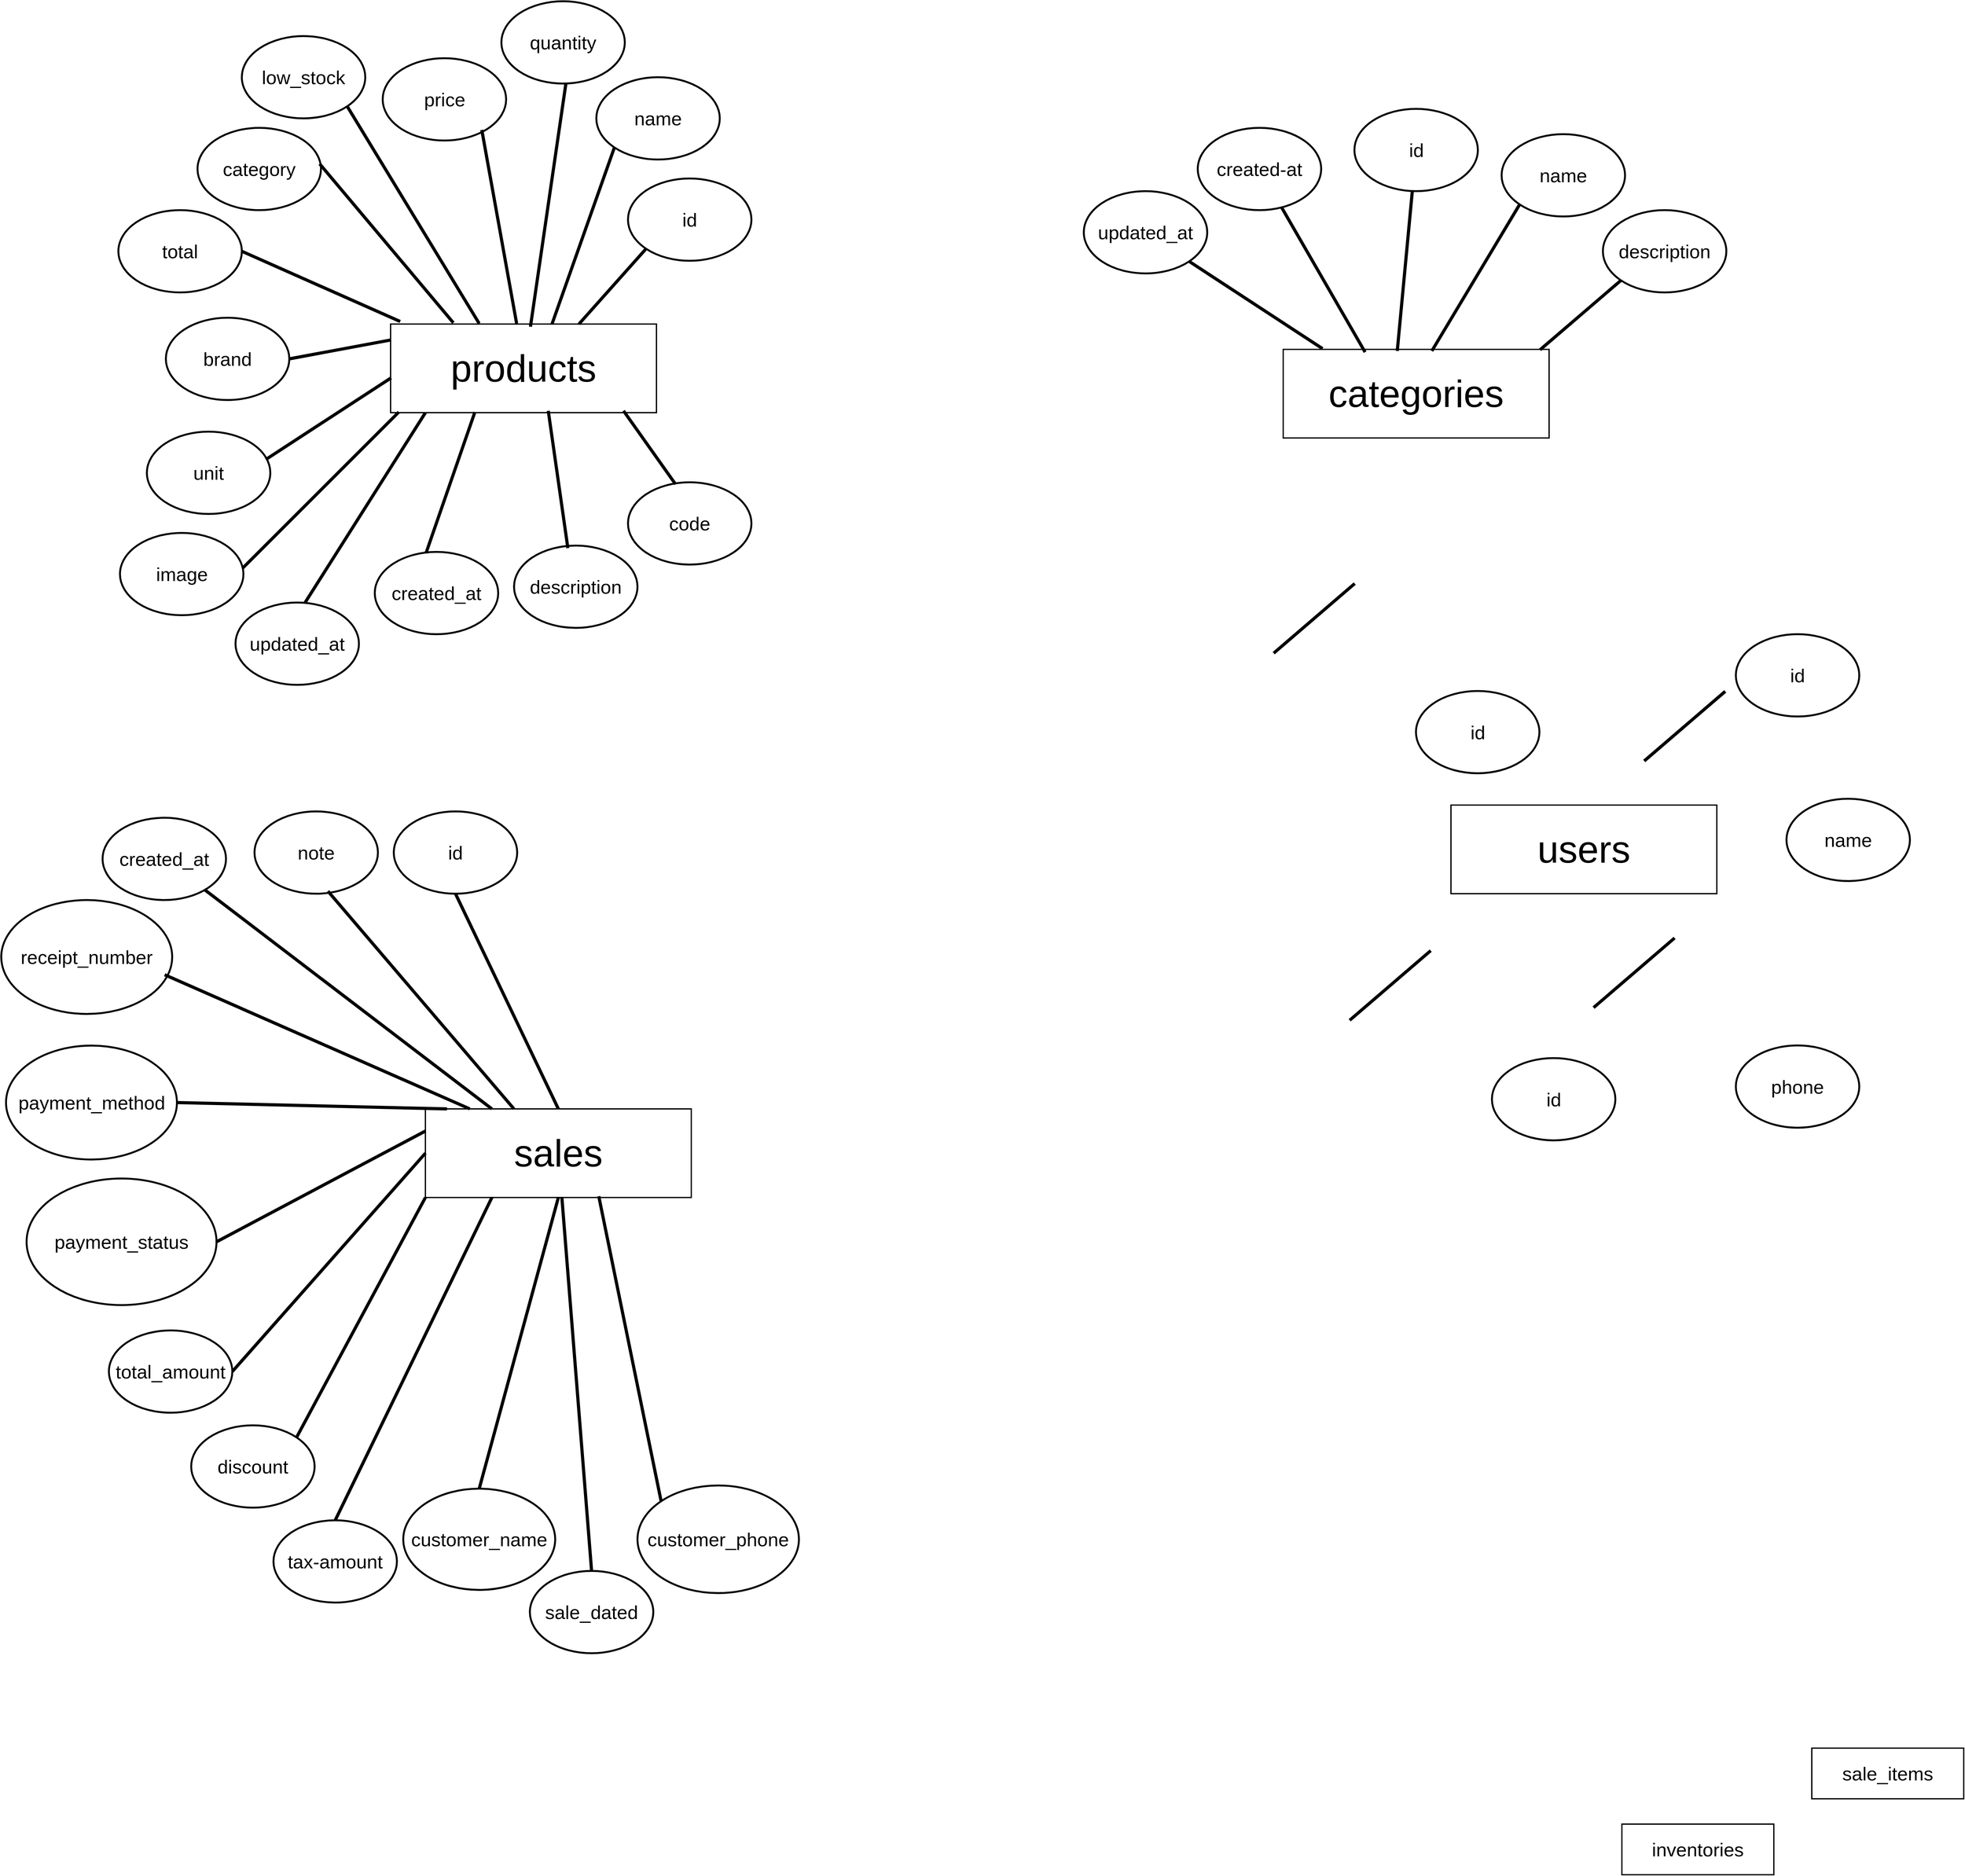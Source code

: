 <mxfile version="28.2.0">
  <diagram name="Page-1" id="N1l9nxdM9zJXe_rMN99a">
    <mxGraphModel dx="5603" dy="2590" grid="1" gridSize="10" guides="1" tooltips="1" connect="1" arrows="1" fold="1" page="1" pageScale="1" pageWidth="850" pageHeight="1100" math="0" shadow="0">
      <root>
        <mxCell id="0" />
        <mxCell id="1" parent="0" />
        <mxCell id="ZurQdEx-GGnuUn9DxULP-1" value="&lt;font style=&quot;font-size: 60px;&quot;&gt;products&lt;/font&gt;" style="rounded=0;whiteSpace=wrap;html=1;strokeWidth=2;" parent="1" vertex="1">
          <mxGeometry x="145" y="830" width="420" height="140" as="geometry" />
        </mxCell>
        <mxCell id="ZurQdEx-GGnuUn9DxULP-2" value="&lt;font style=&quot;font-size: 60px;&quot;&gt;categories&lt;/font&gt;" style="rounded=0;whiteSpace=wrap;html=1;strokeWidth=2;" parent="1" vertex="1">
          <mxGeometry x="1555" y="870" width="420" height="140" as="geometry" />
        </mxCell>
        <mxCell id="ZurQdEx-GGnuUn9DxULP-3" value="&lt;font style=&quot;font-size: 30px;&quot;&gt;sale_items&lt;/font&gt;" style="rounded=0;whiteSpace=wrap;html=1;strokeWidth=2;" parent="1" vertex="1">
          <mxGeometry x="2390" y="3080" width="240" height="80" as="geometry" />
        </mxCell>
        <mxCell id="ZurQdEx-GGnuUn9DxULP-4" value="&lt;font style=&quot;font-size: 60px;&quot;&gt;sales&lt;/font&gt;" style="rounded=0;whiteSpace=wrap;html=1;strokeWidth=2;" parent="1" vertex="1">
          <mxGeometry x="200" y="2070" width="420" height="140" as="geometry" />
        </mxCell>
        <mxCell id="ZurQdEx-GGnuUn9DxULP-5" value="&lt;font style=&quot;font-size: 30px;&quot;&gt;inventories&lt;/font&gt;" style="rounded=0;whiteSpace=wrap;html=1;strokeWidth=2;" parent="1" vertex="1">
          <mxGeometry x="2090" y="3200" width="240" height="80" as="geometry" />
        </mxCell>
        <mxCell id="ZurQdEx-GGnuUn9DxULP-6" value="&lt;font style=&quot;font-size: 60px;&quot;&gt;users&lt;/font&gt;" style="rounded=0;whiteSpace=wrap;html=1;strokeWidth=2;" parent="1" vertex="1">
          <mxGeometry x="1820" y="1590" width="420" height="140" as="geometry" />
        </mxCell>
        <mxCell id="ZurQdEx-GGnuUn9DxULP-7" value="&lt;font style=&quot;font-size: 30px;&quot;&gt;id&lt;/font&gt;" style="ellipse;whiteSpace=wrap;html=1;strokeWidth=3;" parent="1" vertex="1">
          <mxGeometry x="520" y="600" width="195" height="130" as="geometry" />
        </mxCell>
        <mxCell id="ZurQdEx-GGnuUn9DxULP-8" value="&lt;font style=&quot;font-size: 30px;&quot;&gt;name&lt;/font&gt;" style="ellipse;whiteSpace=wrap;html=1;strokeWidth=3;" parent="1" vertex="1">
          <mxGeometry x="470" y="440" width="195" height="130" as="geometry" />
        </mxCell>
        <mxCell id="ZurQdEx-GGnuUn9DxULP-9" value="&lt;font style=&quot;font-size: 30px;&quot;&gt;description&lt;/font&gt;" style="ellipse;whiteSpace=wrap;html=1;strokeWidth=3;" parent="1" vertex="1">
          <mxGeometry x="340" y="1180" width="195" height="130" as="geometry" />
        </mxCell>
        <mxCell id="ZurQdEx-GGnuUn9DxULP-10" value="&lt;font style=&quot;font-size: 30px;&quot;&gt;price&lt;/font&gt;" style="ellipse;whiteSpace=wrap;html=1;strokeWidth=3;" parent="1" vertex="1">
          <mxGeometry x="132.5" y="410" width="195" height="130" as="geometry" />
        </mxCell>
        <mxCell id="ZurQdEx-GGnuUn9DxULP-11" value="&lt;font style=&quot;font-size: 30px;&quot;&gt;total&lt;/font&gt;" style="ellipse;whiteSpace=wrap;html=1;strokeWidth=3;" parent="1" vertex="1">
          <mxGeometry x="-285" y="650" width="195" height="130" as="geometry" />
        </mxCell>
        <mxCell id="ZurQdEx-GGnuUn9DxULP-12" value="&lt;font style=&quot;font-size: 30px;&quot;&gt;quantity&lt;/font&gt;" style="ellipse;whiteSpace=wrap;html=1;strokeWidth=3;" parent="1" vertex="1">
          <mxGeometry x="320" y="320" width="195" height="130" as="geometry" />
        </mxCell>
        <mxCell id="ZurQdEx-GGnuUn9DxULP-13" value="&lt;font style=&quot;font-size: 30px;&quot;&gt;low_stock&lt;/font&gt;" style="ellipse;whiteSpace=wrap;html=1;strokeWidth=3;" parent="1" vertex="1">
          <mxGeometry x="-90" y="375" width="195" height="130" as="geometry" />
        </mxCell>
        <mxCell id="ZurQdEx-GGnuUn9DxULP-14" value="&lt;font style=&quot;font-size: 30px;&quot;&gt;code&lt;/font&gt;" style="ellipse;whiteSpace=wrap;html=1;strokeWidth=3;" parent="1" vertex="1">
          <mxGeometry x="520" y="1080" width="195" height="130" as="geometry" />
        </mxCell>
        <mxCell id="ZurQdEx-GGnuUn9DxULP-15" value="&lt;font style=&quot;font-size: 30px;&quot;&gt;category&lt;/font&gt;" style="ellipse;whiteSpace=wrap;html=1;strokeWidth=3;" parent="1" vertex="1">
          <mxGeometry x="-160" y="520" width="195" height="130" as="geometry" />
        </mxCell>
        <mxCell id="ZurQdEx-GGnuUn9DxULP-16" value="&lt;font style=&quot;font-size: 30px;&quot;&gt;brand&lt;/font&gt;" style="ellipse;whiteSpace=wrap;html=1;strokeWidth=3;" parent="1" vertex="1">
          <mxGeometry x="-210" y="820" width="195" height="130" as="geometry" />
        </mxCell>
        <mxCell id="ZurQdEx-GGnuUn9DxULP-17" value="&lt;font style=&quot;font-size: 30px;&quot;&gt;unit&lt;/font&gt;" style="ellipse;whiteSpace=wrap;html=1;strokeWidth=3;" parent="1" vertex="1">
          <mxGeometry x="-240" y="1000" width="195" height="130" as="geometry" />
        </mxCell>
        <mxCell id="ZurQdEx-GGnuUn9DxULP-18" value="&lt;font style=&quot;font-size: 30px;&quot;&gt;image&lt;/font&gt;" style="ellipse;whiteSpace=wrap;html=1;strokeWidth=3;" parent="1" vertex="1">
          <mxGeometry x="-282.5" y="1160" width="195" height="130" as="geometry" />
        </mxCell>
        <mxCell id="ZurQdEx-GGnuUn9DxULP-19" value="&lt;font style=&quot;font-size: 30px;&quot;&gt;created_at&lt;/font&gt;" style="ellipse;whiteSpace=wrap;html=1;strokeWidth=3;" parent="1" vertex="1">
          <mxGeometry x="120" y="1190" width="195" height="130" as="geometry" />
        </mxCell>
        <mxCell id="ZurQdEx-GGnuUn9DxULP-20" value="&lt;font style=&quot;font-size: 30px;&quot;&gt;updated_at&lt;/font&gt;" style="ellipse;whiteSpace=wrap;html=1;strokeWidth=3;" parent="1" vertex="1">
          <mxGeometry x="-100" y="1270" width="195" height="130" as="geometry" />
        </mxCell>
        <mxCell id="ZurQdEx-GGnuUn9DxULP-21" value="&lt;font style=&quot;font-size: 30px;&quot;&gt;id&lt;/font&gt;" style="ellipse;whiteSpace=wrap;html=1;strokeWidth=3;" parent="1" vertex="1">
          <mxGeometry x="1667.5" y="490" width="195" height="130" as="geometry" />
        </mxCell>
        <mxCell id="ZurQdEx-GGnuUn9DxULP-22" value="&lt;font style=&quot;font-size: 30px;&quot;&gt;name&lt;/font&gt;" style="ellipse;whiteSpace=wrap;html=1;strokeWidth=3;" parent="1" vertex="1">
          <mxGeometry x="1900" y="530" width="195" height="130" as="geometry" />
        </mxCell>
        <mxCell id="ZurQdEx-GGnuUn9DxULP-23" value="&lt;font style=&quot;font-size: 30px;&quot;&gt;description&lt;/font&gt;" style="ellipse;whiteSpace=wrap;html=1;strokeWidth=3;" parent="1" vertex="1">
          <mxGeometry x="2060" y="650" width="195" height="130" as="geometry" />
        </mxCell>
        <mxCell id="ZurQdEx-GGnuUn9DxULP-24" value="&lt;font style=&quot;font-size: 30px;&quot;&gt;created-at&lt;/font&gt;" style="ellipse;whiteSpace=wrap;html=1;strokeWidth=3;" parent="1" vertex="1">
          <mxGeometry x="1420" y="520" width="195" height="130" as="geometry" />
        </mxCell>
        <mxCell id="ZurQdEx-GGnuUn9DxULP-25" value="&lt;font style=&quot;font-size: 30px;&quot;&gt;updated_at&lt;/font&gt;" style="ellipse;whiteSpace=wrap;html=1;strokeWidth=3;" parent="1" vertex="1">
          <mxGeometry x="1240" y="620" width="195" height="130" as="geometry" />
        </mxCell>
        <mxCell id="ZurQdEx-GGnuUn9DxULP-28" value="&lt;font style=&quot;font-size: 30px;&quot;&gt;total_amount&lt;/font&gt;" style="ellipse;whiteSpace=wrap;html=1;strokeWidth=3;" parent="1" vertex="1">
          <mxGeometry x="-300" y="2420" width="195" height="130" as="geometry" />
        </mxCell>
        <mxCell id="ZurQdEx-GGnuUn9DxULP-29" value="&lt;font style=&quot;font-size: 30px;&quot;&gt;tax-amount&lt;/font&gt;" style="ellipse;whiteSpace=wrap;html=1;strokeWidth=3;" parent="1" vertex="1">
          <mxGeometry x="-40" y="2720" width="195" height="130" as="geometry" />
        </mxCell>
        <mxCell id="ZurQdEx-GGnuUn9DxULP-30" value="&lt;font style=&quot;font-size: 30px;&quot;&gt;sale_dated&lt;/font&gt;" style="ellipse;whiteSpace=wrap;html=1;strokeWidth=3;" parent="1" vertex="1">
          <mxGeometry x="365" y="2800" width="195" height="130" as="geometry" />
        </mxCell>
        <mxCell id="ZurQdEx-GGnuUn9DxULP-31" value="&lt;font style=&quot;font-size: 30px;&quot;&gt;id&lt;/font&gt;" style="ellipse;whiteSpace=wrap;html=1;strokeWidth=3;" parent="1" vertex="1">
          <mxGeometry x="150" y="1600" width="195" height="130" as="geometry" />
        </mxCell>
        <mxCell id="ZurQdEx-GGnuUn9DxULP-32" value="&lt;font style=&quot;font-size: 30px;&quot;&gt;discount&lt;/font&gt;" style="ellipse;whiteSpace=wrap;html=1;strokeWidth=3;" parent="1" vertex="1">
          <mxGeometry x="-170" y="2570" width="195" height="130" as="geometry" />
        </mxCell>
        <mxCell id="ZurQdEx-GGnuUn9DxULP-33" value="&lt;span style=&quot;font-size: 30px;&quot;&gt;customer_name&lt;/span&gt;" style="ellipse;whiteSpace=wrap;html=1;strokeWidth=3;" parent="1" vertex="1">
          <mxGeometry x="165" y="2670" width="240" height="160" as="geometry" />
        </mxCell>
        <mxCell id="ZurQdEx-GGnuUn9DxULP-34" value="&lt;font style=&quot;font-size: 30px;&quot;&gt;payment_status&lt;/font&gt;" style="ellipse;whiteSpace=wrap;html=1;strokeWidth=3;" parent="1" vertex="1">
          <mxGeometry x="-430" y="2180" width="300" height="200" as="geometry" />
        </mxCell>
        <mxCell id="ZurQdEx-GGnuUn9DxULP-35" value="&lt;font style=&quot;font-size: 30px;&quot;&gt;payment_method&lt;/font&gt;" style="ellipse;strokeWidth=3;align=center;html=1;whiteSpace=wrap;" parent="1" vertex="1">
          <mxGeometry x="-462.5" y="1970" width="270" height="180" as="geometry" />
        </mxCell>
        <mxCell id="ZurQdEx-GGnuUn9DxULP-36" value="&lt;span style=&quot;font-size: 30px;&quot;&gt;customer_phone&lt;/span&gt;" style="ellipse;whiteSpace=wrap;html=1;strokeWidth=3;" parent="1" vertex="1">
          <mxGeometry x="535" y="2665" width="255" height="170" as="geometry" />
        </mxCell>
        <mxCell id="ZurQdEx-GGnuUn9DxULP-37" value="&lt;span style=&quot;font-size: 30px;&quot;&gt;receipt_number&lt;/span&gt;" style="ellipse;whiteSpace=wrap;html=1;strokeWidth=3;" parent="1" vertex="1">
          <mxGeometry x="-470" y="1740" width="270" height="180" as="geometry" />
        </mxCell>
        <mxCell id="ZurQdEx-GGnuUn9DxULP-38" value="&lt;span style=&quot;font-size: 30px;&quot;&gt;note&lt;/span&gt;" style="ellipse;whiteSpace=wrap;html=1;strokeWidth=3;" parent="1" vertex="1">
          <mxGeometry x="-70" y="1600" width="195" height="130" as="geometry" />
        </mxCell>
        <mxCell id="ZurQdEx-GGnuUn9DxULP-39" value="&lt;span style=&quot;font-size: 30px;&quot;&gt;created_at&lt;/span&gt;" style="ellipse;whiteSpace=wrap;html=1;strokeWidth=3;" parent="1" vertex="1">
          <mxGeometry x="-310" y="1610" width="195" height="130" as="geometry" />
        </mxCell>
        <mxCell id="ZurQdEx-GGnuUn9DxULP-40" value="" style="endArrow=none;html=1;rounded=0;strokeWidth=5;entryX=0;entryY=1;entryDx=0;entryDy=0;" parent="1" target="ZurQdEx-GGnuUn9DxULP-7" edge="1">
          <mxGeometry width="50" height="50" relative="1" as="geometry">
            <mxPoint x="442.5" y="830" as="sourcePoint" />
            <mxPoint x="492.5" y="780" as="targetPoint" />
          </mxGeometry>
        </mxCell>
        <mxCell id="ZurQdEx-GGnuUn9DxULP-42" value="" style="endArrow=none;html=1;rounded=0;strokeWidth=5;entryX=0;entryY=1;entryDx=0;entryDy=0;exitX=0.607;exitY=0;exitDx=0;exitDy=0;exitPerimeter=0;" parent="1" source="ZurQdEx-GGnuUn9DxULP-1" target="ZurQdEx-GGnuUn9DxULP-8" edge="1">
          <mxGeometry width="50" height="50" relative="1" as="geometry">
            <mxPoint x="340" y="778.9" as="sourcePoint" />
            <mxPoint x="446.5" y="659.9" as="targetPoint" />
          </mxGeometry>
        </mxCell>
        <mxCell id="ZurQdEx-GGnuUn9DxULP-43" value="" style="endArrow=none;html=1;rounded=0;strokeWidth=5;entryX=0.523;entryY=0.996;entryDx=0;entryDy=0;entryPerimeter=0;exitX=0.526;exitY=0.03;exitDx=0;exitDy=0;exitPerimeter=0;" parent="1" source="ZurQdEx-GGnuUn9DxULP-1" target="ZurQdEx-GGnuUn9DxULP-12" edge="1">
          <mxGeometry width="50" height="50" relative="1" as="geometry">
            <mxPoint x="263.5" y="724.5" as="sourcePoint" />
            <mxPoint x="370" y="605.5" as="targetPoint" />
          </mxGeometry>
        </mxCell>
        <mxCell id="ZurQdEx-GGnuUn9DxULP-44" value="" style="endArrow=none;html=1;rounded=0;strokeWidth=5;entryX=1;entryY=1;entryDx=0;entryDy=0;exitX=0.333;exitY=-0.007;exitDx=0;exitDy=0;exitPerimeter=0;" parent="1" source="ZurQdEx-GGnuUn9DxULP-1" target="ZurQdEx-GGnuUn9DxULP-13" edge="1">
          <mxGeometry width="50" height="50" relative="1" as="geometry">
            <mxPoint x="154.25" y="820" as="sourcePoint" />
            <mxPoint x="260.75" y="701" as="targetPoint" />
          </mxGeometry>
        </mxCell>
        <mxCell id="ZurQdEx-GGnuUn9DxULP-45" value="" style="endArrow=none;html=1;rounded=0;strokeWidth=5;entryX=0.236;entryY=-0.014;entryDx=0;entryDy=0;exitX=0.99;exitY=0.438;exitDx=0;exitDy=0;exitPerimeter=0;entryPerimeter=0;" parent="1" source="ZurQdEx-GGnuUn9DxULP-15" target="ZurQdEx-GGnuUn9DxULP-1" edge="1">
          <mxGeometry width="50" height="50" relative="1" as="geometry">
            <mxPoint x="35" y="839" as="sourcePoint" />
            <mxPoint x="141.5" y="720" as="targetPoint" />
          </mxGeometry>
        </mxCell>
        <mxCell id="ZurQdEx-GGnuUn9DxULP-46" value="" style="endArrow=none;html=1;rounded=0;strokeWidth=5;entryX=0.803;entryY=0.872;entryDx=0;entryDy=0;entryPerimeter=0;exitX=0.474;exitY=-0.007;exitDx=0;exitDy=0;exitPerimeter=0;" parent="1" source="ZurQdEx-GGnuUn9DxULP-1" target="ZurQdEx-GGnuUn9DxULP-10" edge="1">
          <mxGeometry width="50" height="50" relative="1" as="geometry">
            <mxPoint x="208.5" y="739" as="sourcePoint" />
            <mxPoint x="315" y="620" as="targetPoint" />
          </mxGeometry>
        </mxCell>
        <mxCell id="ZurQdEx-GGnuUn9DxULP-47" value="" style="endArrow=none;html=1;rounded=0;strokeWidth=5;entryX=0.036;entryY=-0.029;entryDx=0;entryDy=0;exitX=1;exitY=0.5;exitDx=0;exitDy=0;entryPerimeter=0;" parent="1" source="ZurQdEx-GGnuUn9DxULP-11" target="ZurQdEx-GGnuUn9DxULP-1" edge="1">
          <mxGeometry width="50" height="50" relative="1" as="geometry">
            <mxPoint x="13.5" y="859" as="sourcePoint" />
            <mxPoint x="120" y="740" as="targetPoint" />
          </mxGeometry>
        </mxCell>
        <mxCell id="ZurQdEx-GGnuUn9DxULP-48" value="" style="endArrow=none;html=1;rounded=0;strokeWidth=5;entryX=0.002;entryY=0.179;entryDx=0;entryDy=0;exitX=1;exitY=0.5;exitDx=0;exitDy=0;entryPerimeter=0;" parent="1" source="ZurQdEx-GGnuUn9DxULP-16" target="ZurQdEx-GGnuUn9DxULP-1" edge="1">
          <mxGeometry width="50" height="50" relative="1" as="geometry">
            <mxPoint x="-1.5" y="1039" as="sourcePoint" />
            <mxPoint x="105" y="920" as="targetPoint" />
          </mxGeometry>
        </mxCell>
        <mxCell id="ZurQdEx-GGnuUn9DxULP-49" value="" style="endArrow=none;html=1;rounded=0;strokeWidth=5;entryX=0.317;entryY=0.993;entryDx=0;entryDy=0;entryPerimeter=0;exitX=0.415;exitY=0.015;exitDx=0;exitDy=0;exitPerimeter=0;" parent="1" source="ZurQdEx-GGnuUn9DxULP-19" target="ZurQdEx-GGnuUn9DxULP-1" edge="1">
          <mxGeometry width="50" height="50" relative="1" as="geometry">
            <mxPoint x="168.5" y="1180" as="sourcePoint" />
            <mxPoint x="275" y="1061" as="targetPoint" />
          </mxGeometry>
        </mxCell>
        <mxCell id="ZurQdEx-GGnuUn9DxULP-50" value="" style="endArrow=none;html=1;rounded=0;strokeWidth=5;exitX=0.964;exitY=0.338;exitDx=0;exitDy=0;exitPerimeter=0;entryX=0.002;entryY=0.607;entryDx=0;entryDy=0;entryPerimeter=0;" parent="1" source="ZurQdEx-GGnuUn9DxULP-17" target="ZurQdEx-GGnuUn9DxULP-1" edge="1">
          <mxGeometry width="50" height="50" relative="1" as="geometry">
            <mxPoint x="30" y="1049" as="sourcePoint" />
            <mxPoint x="140" y="920" as="targetPoint" />
          </mxGeometry>
        </mxCell>
        <mxCell id="ZurQdEx-GGnuUn9DxULP-51" value="" style="endArrow=none;html=1;rounded=0;strokeWidth=5;entryX=0.031;entryY=0.993;entryDx=0;entryDy=0;exitX=0.992;exitY=0.431;exitDx=0;exitDy=0;exitPerimeter=0;entryPerimeter=0;" parent="1" source="ZurQdEx-GGnuUn9DxULP-18" target="ZurQdEx-GGnuUn9DxULP-1" edge="1">
          <mxGeometry width="50" height="50" relative="1" as="geometry">
            <mxPoint x="95" y="1119" as="sourcePoint" />
            <mxPoint x="201.5" y="1000" as="targetPoint" />
          </mxGeometry>
        </mxCell>
        <mxCell id="ZurQdEx-GGnuUn9DxULP-52" value="" style="endArrow=none;html=1;rounded=0;strokeWidth=5;entryX=0.131;entryY=1;entryDx=0;entryDy=0;entryPerimeter=0;exitX=0.564;exitY=0;exitDx=0;exitDy=0;exitPerimeter=0;" parent="1" source="ZurQdEx-GGnuUn9DxULP-20" target="ZurQdEx-GGnuUn9DxULP-1" edge="1">
          <mxGeometry width="50" height="50" relative="1" as="geometry">
            <mxPoint x="38.5" y="1219" as="sourcePoint" />
            <mxPoint x="145" y="1100" as="targetPoint" />
          </mxGeometry>
        </mxCell>
        <mxCell id="ZurQdEx-GGnuUn9DxULP-53" value="" style="endArrow=none;html=1;rounded=0;strokeWidth=5;entryX=0.593;entryY=0.979;entryDx=0;entryDy=0;entryPerimeter=0;exitX=0.436;exitY=0.031;exitDx=0;exitDy=0;exitPerimeter=0;" parent="1" source="ZurQdEx-GGnuUn9DxULP-9" target="ZurQdEx-GGnuUn9DxULP-1" edge="1">
          <mxGeometry width="50" height="50" relative="1" as="geometry">
            <mxPoint x="320.07" y="1202.98" as="sourcePoint" />
            <mxPoint x="397.07" y="979.98" as="targetPoint" />
          </mxGeometry>
        </mxCell>
        <mxCell id="ZurQdEx-GGnuUn9DxULP-54" value="" style="endArrow=none;html=1;rounded=0;strokeWidth=5;entryX=0.876;entryY=0.979;entryDx=0;entryDy=0;entryPerimeter=0;exitX=0.385;exitY=0.023;exitDx=0;exitDy=0;exitPerimeter=0;" parent="1" source="ZurQdEx-GGnuUn9DxULP-14" target="ZurQdEx-GGnuUn9DxULP-1" edge="1">
          <mxGeometry width="50" height="50" relative="1" as="geometry">
            <mxPoint x="438" y="1202.98" as="sourcePoint" />
            <mxPoint x="515" y="979.98" as="targetPoint" />
          </mxGeometry>
        </mxCell>
        <mxCell id="ZurQdEx-GGnuUn9DxULP-55" value="" style="endArrow=none;html=1;rounded=0;strokeWidth=5;entryX=1;entryY=1;entryDx=0;entryDy=0;exitX=0.148;exitY=-0.008;exitDx=0;exitDy=0;exitPerimeter=0;" parent="1" source="ZurQdEx-GGnuUn9DxULP-2" target="ZurQdEx-GGnuUn9DxULP-25" edge="1">
          <mxGeometry width="50" height="50" relative="1" as="geometry">
            <mxPoint x="1602.0" y="876" as="sourcePoint" />
            <mxPoint x="1520.0" y="760" as="targetPoint" />
          </mxGeometry>
        </mxCell>
        <mxCell id="ZurQdEx-GGnuUn9DxULP-56" value="" style="endArrow=none;html=1;rounded=0;strokeWidth=5;exitX=0.308;exitY=0.031;exitDx=0;exitDy=0;exitPerimeter=0;" parent="1" source="ZurQdEx-GGnuUn9DxULP-2" target="ZurQdEx-GGnuUn9DxULP-24" edge="1">
          <mxGeometry width="50" height="50" relative="1" as="geometry">
            <mxPoint x="1722.0" y="786" as="sourcePoint" />
            <mxPoint x="1640.0" y="670" as="targetPoint" />
          </mxGeometry>
        </mxCell>
        <mxCell id="ZurQdEx-GGnuUn9DxULP-57" value="" style="endArrow=none;html=1;rounded=0;strokeWidth=5;exitX=0.429;exitY=0.018;exitDx=0;exitDy=0;exitPerimeter=0;" parent="1" source="ZurQdEx-GGnuUn9DxULP-2" target="ZurQdEx-GGnuUn9DxULP-21" edge="1">
          <mxGeometry width="50" height="50" relative="1" as="geometry">
            <mxPoint x="1782.0" y="820" as="sourcePoint" />
            <mxPoint x="1700.0" y="704" as="targetPoint" />
          </mxGeometry>
        </mxCell>
        <mxCell id="ZurQdEx-GGnuUn9DxULP-58" value="" style="endArrow=none;html=1;rounded=0;strokeWidth=5;entryX=0;entryY=1;entryDx=0;entryDy=0;exitX=0.559;exitY=0.018;exitDx=0;exitDy=0;exitPerimeter=0;" parent="1" source="ZurQdEx-GGnuUn9DxULP-2" target="ZurQdEx-GGnuUn9DxULP-22" edge="1">
          <mxGeometry width="50" height="50" relative="1" as="geometry">
            <mxPoint x="1892" y="820" as="sourcePoint" />
            <mxPoint x="1810" y="704" as="targetPoint" />
          </mxGeometry>
        </mxCell>
        <mxCell id="ZurQdEx-GGnuUn9DxULP-59" value="" style="endArrow=none;html=1;rounded=0;strokeWidth=5;entryX=0;entryY=1;entryDx=0;entryDy=0;exitX=0.966;exitY=0.005;exitDx=0;exitDy=0;exitPerimeter=0;" parent="1" source="ZurQdEx-GGnuUn9DxULP-2" target="ZurQdEx-GGnuUn9DxULP-23" edge="1">
          <mxGeometry width="50" height="50" relative="1" as="geometry">
            <mxPoint x="2232" y="970" as="sourcePoint" />
            <mxPoint x="2150" y="854" as="targetPoint" />
          </mxGeometry>
        </mxCell>
        <mxCell id="ZurQdEx-GGnuUn9DxULP-60" value="" style="endArrow=none;html=1;rounded=0;strokeWidth=5;entryX=1;entryY=0.5;entryDx=0;entryDy=0;exitX=0.081;exitY=0;exitDx=0;exitDy=0;exitPerimeter=0;" parent="1" source="ZurQdEx-GGnuUn9DxULP-4" target="ZurQdEx-GGnuUn9DxULP-35" edge="1">
          <mxGeometry width="50" height="50" relative="1" as="geometry">
            <mxPoint x="1010.56" y="1598.04" as="sourcePoint" />
            <mxPoint x="799.56" y="1460.04" as="targetPoint" />
          </mxGeometry>
        </mxCell>
        <mxCell id="ZurQdEx-GGnuUn9DxULP-61" value="" style="endArrow=none;html=1;rounded=0;strokeWidth=5;entryX=0.652;entryY=0.986;entryDx=0;entryDy=0;exitX=0;exitY=0;exitDx=0;exitDy=0;entryPerimeter=0;" parent="1" source="ZurQdEx-GGnuUn9DxULP-36" target="ZurQdEx-GGnuUn9DxULP-4" edge="1">
          <mxGeometry width="50" height="50" relative="1" as="geometry">
            <mxPoint x="841" y="2544" as="sourcePoint" />
            <mxPoint x="630" y="2406" as="targetPoint" />
          </mxGeometry>
        </mxCell>
        <mxCell id="ZurQdEx-GGnuUn9DxULP-62" value="" style="endArrow=none;html=1;rounded=0;strokeWidth=5;entryX=0.956;entryY=0.656;entryDx=0;entryDy=0;exitX=0.167;exitY=0;exitDx=0;exitDy=0;exitPerimeter=0;entryPerimeter=0;" parent="1" source="ZurQdEx-GGnuUn9DxULP-4" target="ZurQdEx-GGnuUn9DxULP-37" edge="1">
          <mxGeometry width="50" height="50" relative="1" as="geometry">
            <mxPoint x="361" y="2038" as="sourcePoint" />
            <mxPoint x="150.0" y="1900" as="targetPoint" />
          </mxGeometry>
        </mxCell>
        <mxCell id="ZurQdEx-GGnuUn9DxULP-63" value="" style="endArrow=none;html=1;rounded=0;strokeWidth=5;exitX=0.5;exitY=0;exitDx=0;exitDy=0;" parent="1" source="ZurQdEx-GGnuUn9DxULP-30" target="ZurQdEx-GGnuUn9DxULP-4" edge="1">
          <mxGeometry width="50" height="50" relative="1" as="geometry">
            <mxPoint x="721" y="2548" as="sourcePoint" />
            <mxPoint x="510" y="2410" as="targetPoint" />
          </mxGeometry>
        </mxCell>
        <mxCell id="ZurQdEx-GGnuUn9DxULP-64" value="" style="endArrow=none;html=1;rounded=0;strokeWidth=5;entryX=1;entryY=0;entryDx=0;entryDy=0;exitX=0;exitY=1;exitDx=0;exitDy=0;" parent="1" source="ZurQdEx-GGnuUn9DxULP-4" target="ZurQdEx-GGnuUn9DxULP-32" edge="1">
          <mxGeometry width="50" height="50" relative="1" as="geometry">
            <mxPoint x="446.0" y="2540" as="sourcePoint" />
            <mxPoint x="235.0" y="2402" as="targetPoint" />
          </mxGeometry>
        </mxCell>
        <mxCell id="ZurQdEx-GGnuUn9DxULP-65" value="" style="endArrow=none;html=1;rounded=0;strokeWidth=5;entryX=0.5;entryY=1;entryDx=0;entryDy=0;exitX=0.5;exitY=0;exitDx=0;exitDy=0;" parent="1" source="ZurQdEx-GGnuUn9DxULP-33" target="ZurQdEx-GGnuUn9DxULP-4" edge="1">
          <mxGeometry width="50" height="50" relative="1" as="geometry">
            <mxPoint x="541" y="2508" as="sourcePoint" />
            <mxPoint x="330" y="2370" as="targetPoint" />
          </mxGeometry>
        </mxCell>
        <mxCell id="ZurQdEx-GGnuUn9DxULP-66" value="" style="endArrow=none;html=1;rounded=0;strokeWidth=5;entryX=0.25;entryY=1;entryDx=0;entryDy=0;exitX=0.5;exitY=0;exitDx=0;exitDy=0;" parent="1" source="ZurQdEx-GGnuUn9DxULP-29" target="ZurQdEx-GGnuUn9DxULP-4" edge="1">
          <mxGeometry width="50" height="50" relative="1" as="geometry">
            <mxPoint x="413" y="2479" as="sourcePoint" />
            <mxPoint x="202" y="2341" as="targetPoint" />
          </mxGeometry>
        </mxCell>
        <mxCell id="ZurQdEx-GGnuUn9DxULP-67" value="" style="endArrow=none;html=1;rounded=0;strokeWidth=5;entryX=0.5;entryY=1;entryDx=0;entryDy=0;exitX=0.5;exitY=0;exitDx=0;exitDy=0;" parent="1" source="ZurQdEx-GGnuUn9DxULP-4" target="ZurQdEx-GGnuUn9DxULP-31" edge="1">
          <mxGeometry width="50" height="50" relative="1" as="geometry">
            <mxPoint x="1364.56" y="2328.04" as="sourcePoint" />
            <mxPoint x="1153.56" y="2190.04" as="targetPoint" />
          </mxGeometry>
        </mxCell>
        <mxCell id="ZurQdEx-GGnuUn9DxULP-68" value="" style="endArrow=none;html=1;rounded=0;strokeWidth=5;entryX=0.595;entryY=0.969;entryDx=0;entryDy=0;exitX=0.333;exitY=0;exitDx=0;exitDy=0;exitPerimeter=0;entryPerimeter=0;" parent="1" source="ZurQdEx-GGnuUn9DxULP-4" target="ZurQdEx-GGnuUn9DxULP-38" edge="1">
          <mxGeometry width="50" height="50" relative="1" as="geometry">
            <mxPoint x="1205.12" y="2088.04" as="sourcePoint" />
            <mxPoint x="994.12" y="1950.04" as="targetPoint" />
          </mxGeometry>
        </mxCell>
        <mxCell id="ZurQdEx-GGnuUn9DxULP-69" value="" style="endArrow=none;html=1;rounded=0;strokeWidth=5;entryX=1;entryY=0.5;entryDx=0;entryDy=0;exitX=0;exitY=0.25;exitDx=0;exitDy=0;" parent="1" source="ZurQdEx-GGnuUn9DxULP-4" target="ZurQdEx-GGnuUn9DxULP-34" edge="1">
          <mxGeometry width="50" height="50" relative="1" as="geometry">
            <mxPoint x="195" y="2208" as="sourcePoint" />
            <mxPoint x="-16.0" y="2070" as="targetPoint" />
          </mxGeometry>
        </mxCell>
        <mxCell id="ZurQdEx-GGnuUn9DxULP-70" value="" style="endArrow=none;html=1;rounded=0;strokeWidth=5;entryX=1;entryY=0.5;entryDx=0;entryDy=0;exitX=0;exitY=0.5;exitDx=0;exitDy=0;" parent="1" source="ZurQdEx-GGnuUn9DxULP-4" target="ZurQdEx-GGnuUn9DxULP-28" edge="1">
          <mxGeometry width="50" height="50" relative="1" as="geometry">
            <mxPoint x="866" y="2398" as="sourcePoint" />
            <mxPoint x="655" y="2260" as="targetPoint" />
          </mxGeometry>
        </mxCell>
        <mxCell id="ZurQdEx-GGnuUn9DxULP-71" value="" style="endArrow=none;html=1;rounded=0;strokeWidth=5;exitX=0.25;exitY=0;exitDx=0;exitDy=0;" parent="1" source="ZurQdEx-GGnuUn9DxULP-4" target="ZurQdEx-GGnuUn9DxULP-39" edge="1">
          <mxGeometry width="50" height="50" relative="1" as="geometry">
            <mxPoint x="125" y="1848" as="sourcePoint" />
            <mxPoint x="-86" y="1710" as="targetPoint" />
          </mxGeometry>
        </mxCell>
        <mxCell id="ZurQdEx-GGnuUn9DxULP-72" value="&lt;font style=&quot;font-size: 30px;&quot;&gt;id&lt;/font&gt;" style="ellipse;whiteSpace=wrap;html=1;strokeWidth=3;" parent="1" vertex="1">
          <mxGeometry x="2270" y="1320" width="195" height="130" as="geometry" />
        </mxCell>
        <mxCell id="ZurQdEx-GGnuUn9DxULP-73" value="" style="endArrow=none;html=1;rounded=0;strokeWidth=5;entryX=0;entryY=1;entryDx=0;entryDy=0;exitX=0.966;exitY=0.005;exitDx=0;exitDy=0;exitPerimeter=0;" parent="1" edge="1">
          <mxGeometry width="50" height="50" relative="1" as="geometry">
            <mxPoint x="2125.28" y="1520.3" as="sourcePoint" />
            <mxPoint x="2253.28" y="1410.3" as="targetPoint" />
          </mxGeometry>
        </mxCell>
        <mxCell id="ZurQdEx-GGnuUn9DxULP-74" value="&lt;font style=&quot;font-size: 30px;&quot;&gt;name&lt;/font&gt;" style="ellipse;whiteSpace=wrap;html=1;strokeWidth=3;" parent="1" vertex="1">
          <mxGeometry x="2350" y="1580" width="195" height="130" as="geometry" />
        </mxCell>
        <mxCell id="ZurQdEx-GGnuUn9DxULP-75" value="&lt;font style=&quot;font-size: 30px;&quot;&gt;phone&lt;/font&gt;" style="ellipse;whiteSpace=wrap;html=1;strokeWidth=3;" parent="1" vertex="1">
          <mxGeometry x="2270" y="1969.7" width="195" height="130" as="geometry" />
        </mxCell>
        <mxCell id="ZurQdEx-GGnuUn9DxULP-76" value="" style="endArrow=none;html=1;rounded=0;strokeWidth=5;entryX=0;entryY=1;entryDx=0;entryDy=0;exitX=0.966;exitY=0.005;exitDx=0;exitDy=0;exitPerimeter=0;" parent="1" edge="1">
          <mxGeometry width="50" height="50" relative="1" as="geometry">
            <mxPoint x="2045.28" y="1910" as="sourcePoint" />
            <mxPoint x="2173.28" y="1800" as="targetPoint" />
          </mxGeometry>
        </mxCell>
        <mxCell id="ZurQdEx-GGnuUn9DxULP-77" value="&lt;font style=&quot;font-size: 30px;&quot;&gt;id&lt;/font&gt;" style="ellipse;whiteSpace=wrap;html=1;strokeWidth=3;" parent="1" vertex="1">
          <mxGeometry x="1884.72" y="1989.7" width="195" height="130" as="geometry" />
        </mxCell>
        <mxCell id="ZurQdEx-GGnuUn9DxULP-78" value="" style="endArrow=none;html=1;rounded=0;strokeWidth=5;entryX=0;entryY=1;entryDx=0;entryDy=0;exitX=0.966;exitY=0.005;exitDx=0;exitDy=0;exitPerimeter=0;" parent="1" edge="1">
          <mxGeometry width="50" height="50" relative="1" as="geometry">
            <mxPoint x="1660.0" y="1930" as="sourcePoint" />
            <mxPoint x="1788.0" y="1820" as="targetPoint" />
          </mxGeometry>
        </mxCell>
        <mxCell id="ZurQdEx-GGnuUn9DxULP-79" value="&lt;font style=&quot;font-size: 30px;&quot;&gt;id&lt;/font&gt;" style="ellipse;whiteSpace=wrap;html=1;strokeWidth=3;" parent="1" vertex="1">
          <mxGeometry x="1764.72" y="1409.7" width="195" height="130" as="geometry" />
        </mxCell>
        <mxCell id="ZurQdEx-GGnuUn9DxULP-80" value="" style="endArrow=none;html=1;rounded=0;strokeWidth=5;entryX=0;entryY=1;entryDx=0;entryDy=0;exitX=0.966;exitY=0.005;exitDx=0;exitDy=0;exitPerimeter=0;" parent="1" edge="1">
          <mxGeometry width="50" height="50" relative="1" as="geometry">
            <mxPoint x="1540.0" y="1350" as="sourcePoint" />
            <mxPoint x="1668.0" y="1240" as="targetPoint" />
          </mxGeometry>
        </mxCell>
      </root>
    </mxGraphModel>
  </diagram>
</mxfile>
